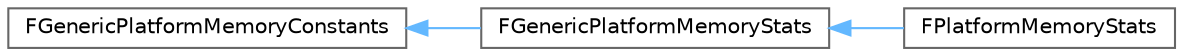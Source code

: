 digraph "Graphical Class Hierarchy"
{
 // INTERACTIVE_SVG=YES
 // LATEX_PDF_SIZE
  bgcolor="transparent";
  edge [fontname=Helvetica,fontsize=10,labelfontname=Helvetica,labelfontsize=10];
  node [fontname=Helvetica,fontsize=10,shape=box,height=0.2,width=0.4];
  rankdir="LR";
  Node0 [id="Node000000",label="FGenericPlatformMemoryConstants",height=0.2,width=0.4,color="grey40", fillcolor="white", style="filled",URL="$d7/d97/structFGenericPlatformMemoryConstants.html",tooltip="Struct used to hold common memory constants for all platforms."];
  Node0 -> Node1 [id="edge3950_Node000000_Node000001",dir="back",color="steelblue1",style="solid",tooltip=" "];
  Node1 [id="Node000001",label="FGenericPlatformMemoryStats",height=0.2,width=0.4,color="grey40", fillcolor="white", style="filled",URL="$d7/df7/structFGenericPlatformMemoryStats.html",tooltip="Struct used to hold common memory stats for all platforms."];
  Node1 -> Node2 [id="edge3951_Node000001_Node000002",dir="back",color="steelblue1",style="solid",tooltip=" "];
  Node2 [id="Node000002",label="FPlatformMemoryStats",height=0.2,width=0.4,color="grey40", fillcolor="white", style="filled",URL="$d8/d8a/structFPlatformMemoryStats.html",tooltip="Android implementation of the FGenericPlatformMemoryStats."];
}
